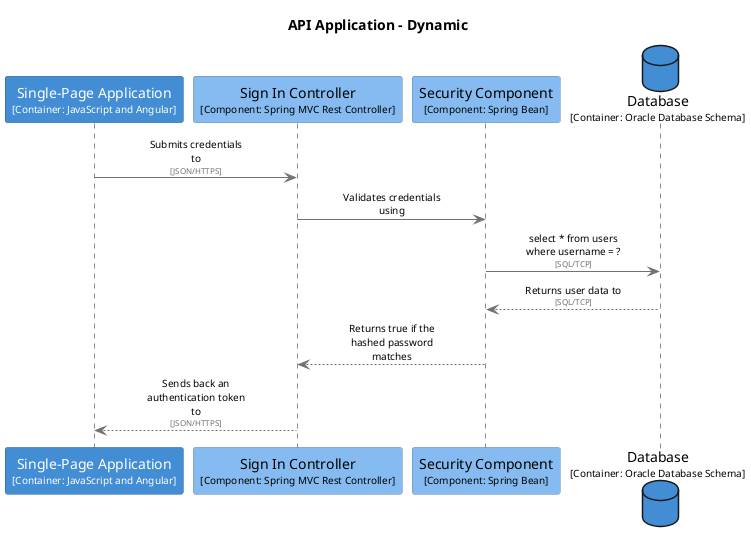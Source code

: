 @startuml
set separator none
title API Application - Dynamic

skinparam {
  arrowFontSize 10
  defaultTextAlignment center
  wrapWidth 200
  maxMessageSize 100
}

hide stereotype

skinparam sequenceParticipant<<InternetBankingSystem.Database>> {
  BackgroundColor #438dd5
  FontColor #ffffff
  BorderColor #2e6295
  shadowing false
}
skinparam sequenceParticipant<<InternetBankingSystem.APIApplication.SecurityComponent>> {
  BackgroundColor #85bbf0
  FontColor #000000
  BorderColor #5d82a8
  shadowing false
}
skinparam sequenceParticipant<<InternetBankingSystem.APIApplication.SignInController>> {
  BackgroundColor #85bbf0
  FontColor #000000
  BorderColor #5d82a8
  shadowing false
}
skinparam sequenceParticipant<<InternetBankingSystem.SinglePageApplication>> {
  BackgroundColor #438dd5
  FontColor #ffffff
  BorderColor #2e6295
  shadowing false
}

participant "Single-Page Application\n<size:10>[Container: JavaScript and Angular]</size>" as InternetBankingSystem.SinglePageApplication <<InternetBankingSystem.SinglePageApplication>> #438dd5
participant "Sign In Controller\n<size:10>[Component: Spring MVC Rest Controller]</size>" as InternetBankingSystem.APIApplication.SignInController <<InternetBankingSystem.APIApplication.SignInController>> #85bbf0
participant "Security Component\n<size:10>[Component: Spring Bean]</size>" as InternetBankingSystem.APIApplication.SecurityComponent <<InternetBankingSystem.APIApplication.SecurityComponent>> #85bbf0
database "Database\n<size:10>[Container: Oracle Database Schema]</size>" as InternetBankingSystem.Database <<InternetBankingSystem.Database>> #438dd5
InternetBankingSystem.SinglePageApplication -[#707070]> InternetBankingSystem.APIApplication.SignInController : Submits credentials to\n<color:#707070><size:8>[JSON/HTTPS]</size>
InternetBankingSystem.APIApplication.SignInController -[#707070]> InternetBankingSystem.APIApplication.SecurityComponent : Validates credentials using
InternetBankingSystem.APIApplication.SecurityComponent -[#707070]> InternetBankingSystem.Database : select * from users where username = ?\n<color:#707070><size:8>[SQL/TCP]</size>
InternetBankingSystem.APIApplication.SecurityComponent <-[#707070]- InternetBankingSystem.Database : Returns user data to\n<color:#707070><size:8>[SQL/TCP]</size>
InternetBankingSystem.APIApplication.SignInController <-[#707070]- InternetBankingSystem.APIApplication.SecurityComponent : Returns true if the hashed password matches
InternetBankingSystem.SinglePageApplication <-[#707070]- InternetBankingSystem.APIApplication.SignInController : Sends back an authentication token to\n<color:#707070><size:8>[JSON/HTTPS]</size>
@enduml